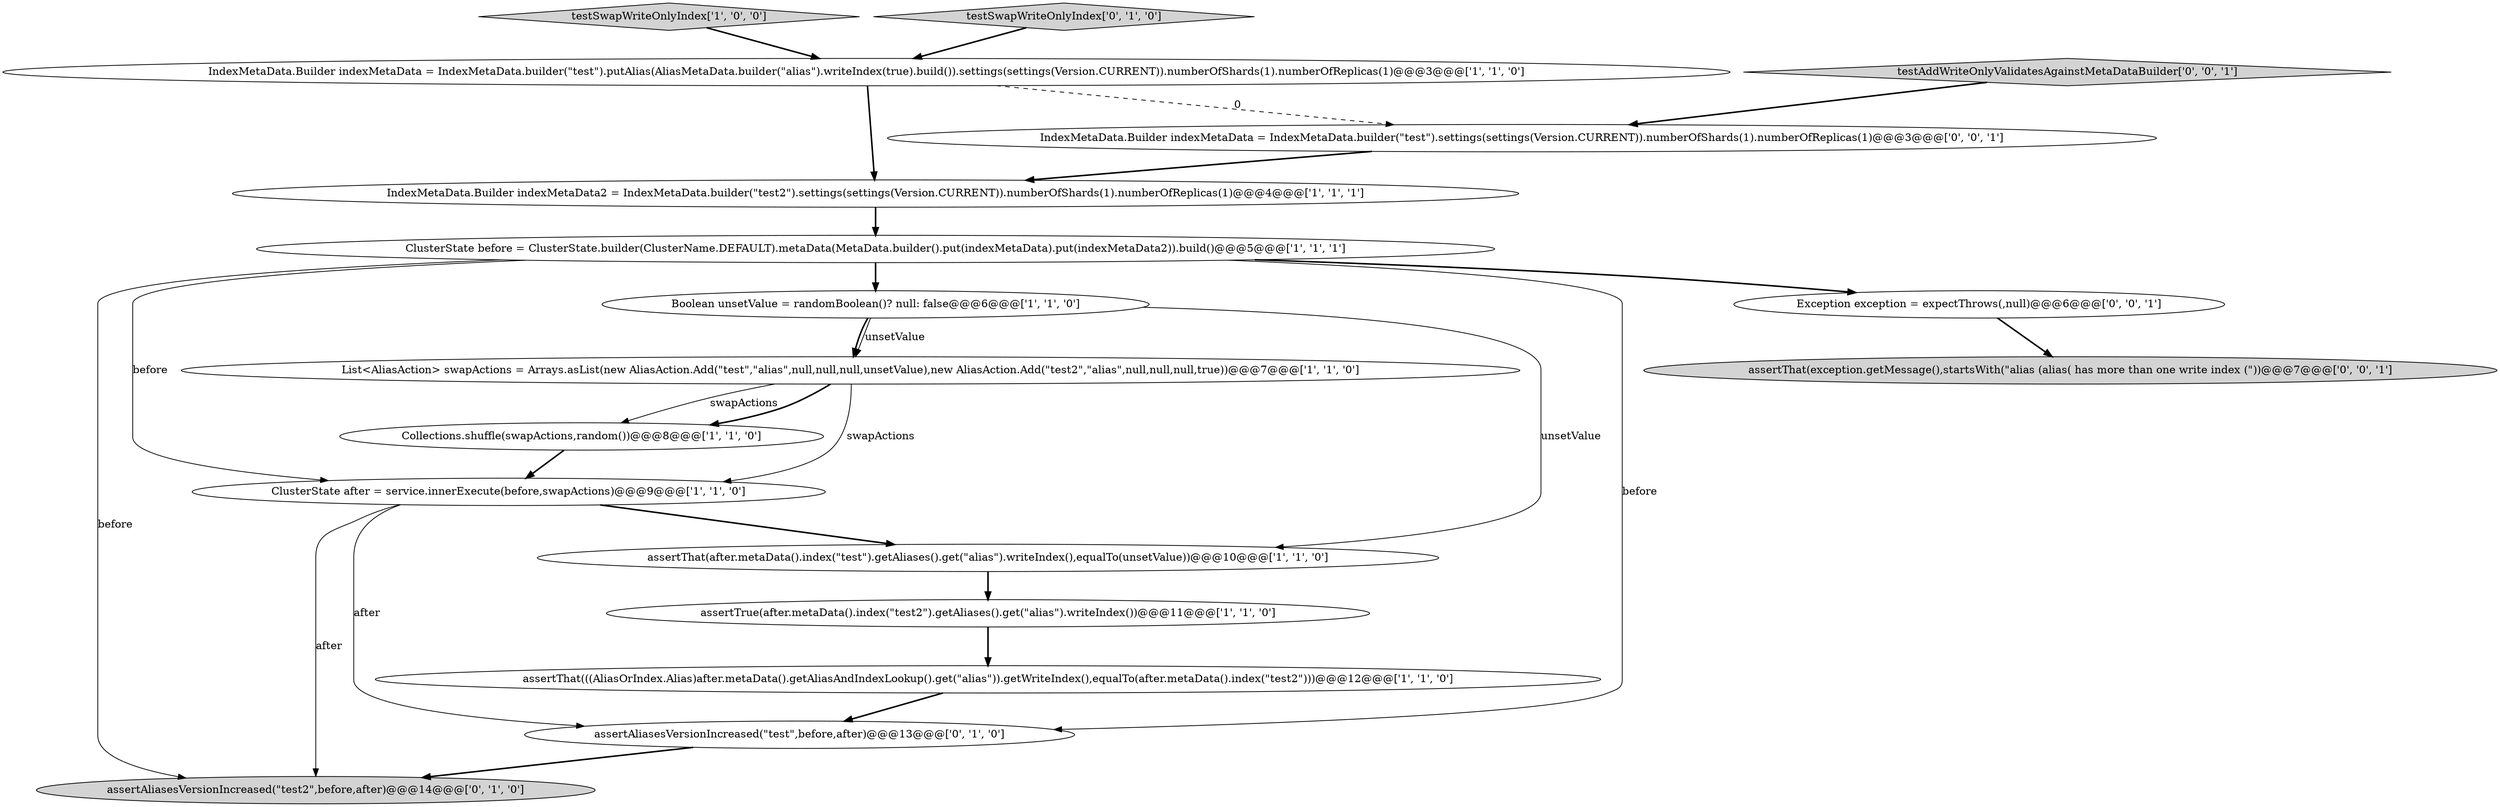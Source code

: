digraph {
14 [style = filled, label = "assertThat(exception.getMessage(),startsWith(\"alias (alias( has more than one write index (\"))@@@7@@@['0', '0', '1']", fillcolor = lightgray, shape = ellipse image = "AAA0AAABBB3BBB"];
13 [style = filled, label = "assertAliasesVersionIncreased(\"test2\",before,after)@@@14@@@['0', '1', '0']", fillcolor = lightgray, shape = ellipse image = "AAA1AAABBB2BBB"];
2 [style = filled, label = "ClusterState before = ClusterState.builder(ClusterName.DEFAULT).metaData(MetaData.builder().put(indexMetaData).put(indexMetaData2)).build()@@@5@@@['1', '1', '1']", fillcolor = white, shape = ellipse image = "AAA0AAABBB1BBB"];
16 [style = filled, label = "IndexMetaData.Builder indexMetaData = IndexMetaData.builder(\"test\").settings(settings(Version.CURRENT)).numberOfShards(1).numberOfReplicas(1)@@@3@@@['0', '0', '1']", fillcolor = white, shape = ellipse image = "AAA0AAABBB3BBB"];
4 [style = filled, label = "ClusterState after = service.innerExecute(before,swapActions)@@@9@@@['1', '1', '0']", fillcolor = white, shape = ellipse image = "AAA0AAABBB1BBB"];
11 [style = filled, label = "assertAliasesVersionIncreased(\"test\",before,after)@@@13@@@['0', '1', '0']", fillcolor = white, shape = ellipse image = "AAA1AAABBB2BBB"];
8 [style = filled, label = "Boolean unsetValue = randomBoolean()? null: false@@@6@@@['1', '1', '0']", fillcolor = white, shape = ellipse image = "AAA0AAABBB1BBB"];
5 [style = filled, label = "testSwapWriteOnlyIndex['1', '0', '0']", fillcolor = lightgray, shape = diamond image = "AAA0AAABBB1BBB"];
6 [style = filled, label = "IndexMetaData.Builder indexMetaData2 = IndexMetaData.builder(\"test2\").settings(settings(Version.CURRENT)).numberOfShards(1).numberOfReplicas(1)@@@4@@@['1', '1', '1']", fillcolor = white, shape = ellipse image = "AAA0AAABBB1BBB"];
3 [style = filled, label = "List<AliasAction> swapActions = Arrays.asList(new AliasAction.Add(\"test\",\"alias\",null,null,null,unsetValue),new AliasAction.Add(\"test2\",\"alias\",null,null,null,true))@@@7@@@['1', '1', '0']", fillcolor = white, shape = ellipse image = "AAA0AAABBB1BBB"];
12 [style = filled, label = "testSwapWriteOnlyIndex['0', '1', '0']", fillcolor = lightgray, shape = diamond image = "AAA0AAABBB2BBB"];
17 [style = filled, label = "Exception exception = expectThrows(,null)@@@6@@@['0', '0', '1']", fillcolor = white, shape = ellipse image = "AAA0AAABBB3BBB"];
0 [style = filled, label = "IndexMetaData.Builder indexMetaData = IndexMetaData.builder(\"test\").putAlias(AliasMetaData.builder(\"alias\").writeIndex(true).build()).settings(settings(Version.CURRENT)).numberOfShards(1).numberOfReplicas(1)@@@3@@@['1', '1', '0']", fillcolor = white, shape = ellipse image = "AAA0AAABBB1BBB"];
1 [style = filled, label = "assertTrue(after.metaData().index(\"test2\").getAliases().get(\"alias\").writeIndex())@@@11@@@['1', '1', '0']", fillcolor = white, shape = ellipse image = "AAA0AAABBB1BBB"];
7 [style = filled, label = "assertThat(after.metaData().index(\"test\").getAliases().get(\"alias\").writeIndex(),equalTo(unsetValue))@@@10@@@['1', '1', '0']", fillcolor = white, shape = ellipse image = "AAA0AAABBB1BBB"];
15 [style = filled, label = "testAddWriteOnlyValidatesAgainstMetaDataBuilder['0', '0', '1']", fillcolor = lightgray, shape = diamond image = "AAA0AAABBB3BBB"];
9 [style = filled, label = "Collections.shuffle(swapActions,random())@@@8@@@['1', '1', '0']", fillcolor = white, shape = ellipse image = "AAA0AAABBB1BBB"];
10 [style = filled, label = "assertThat(((AliasOrIndex.Alias)after.metaData().getAliasAndIndexLookup().get(\"alias\")).getWriteIndex(),equalTo(after.metaData().index(\"test2\")))@@@12@@@['1', '1', '0']", fillcolor = white, shape = ellipse image = "AAA0AAABBB1BBB"];
0->6 [style = bold, label=""];
12->0 [style = bold, label=""];
4->7 [style = bold, label=""];
1->10 [style = bold, label=""];
3->9 [style = solid, label="swapActions"];
9->4 [style = bold, label=""];
17->14 [style = bold, label=""];
10->11 [style = bold, label=""];
2->11 [style = solid, label="before"];
2->4 [style = solid, label="before"];
2->17 [style = bold, label=""];
8->3 [style = bold, label=""];
6->2 [style = bold, label=""];
2->8 [style = bold, label=""];
4->11 [style = solid, label="after"];
2->13 [style = solid, label="before"];
0->16 [style = dashed, label="0"];
5->0 [style = bold, label=""];
8->7 [style = solid, label="unsetValue"];
3->9 [style = bold, label=""];
4->13 [style = solid, label="after"];
16->6 [style = bold, label=""];
15->16 [style = bold, label=""];
11->13 [style = bold, label=""];
7->1 [style = bold, label=""];
3->4 [style = solid, label="swapActions"];
8->3 [style = solid, label="unsetValue"];
}
